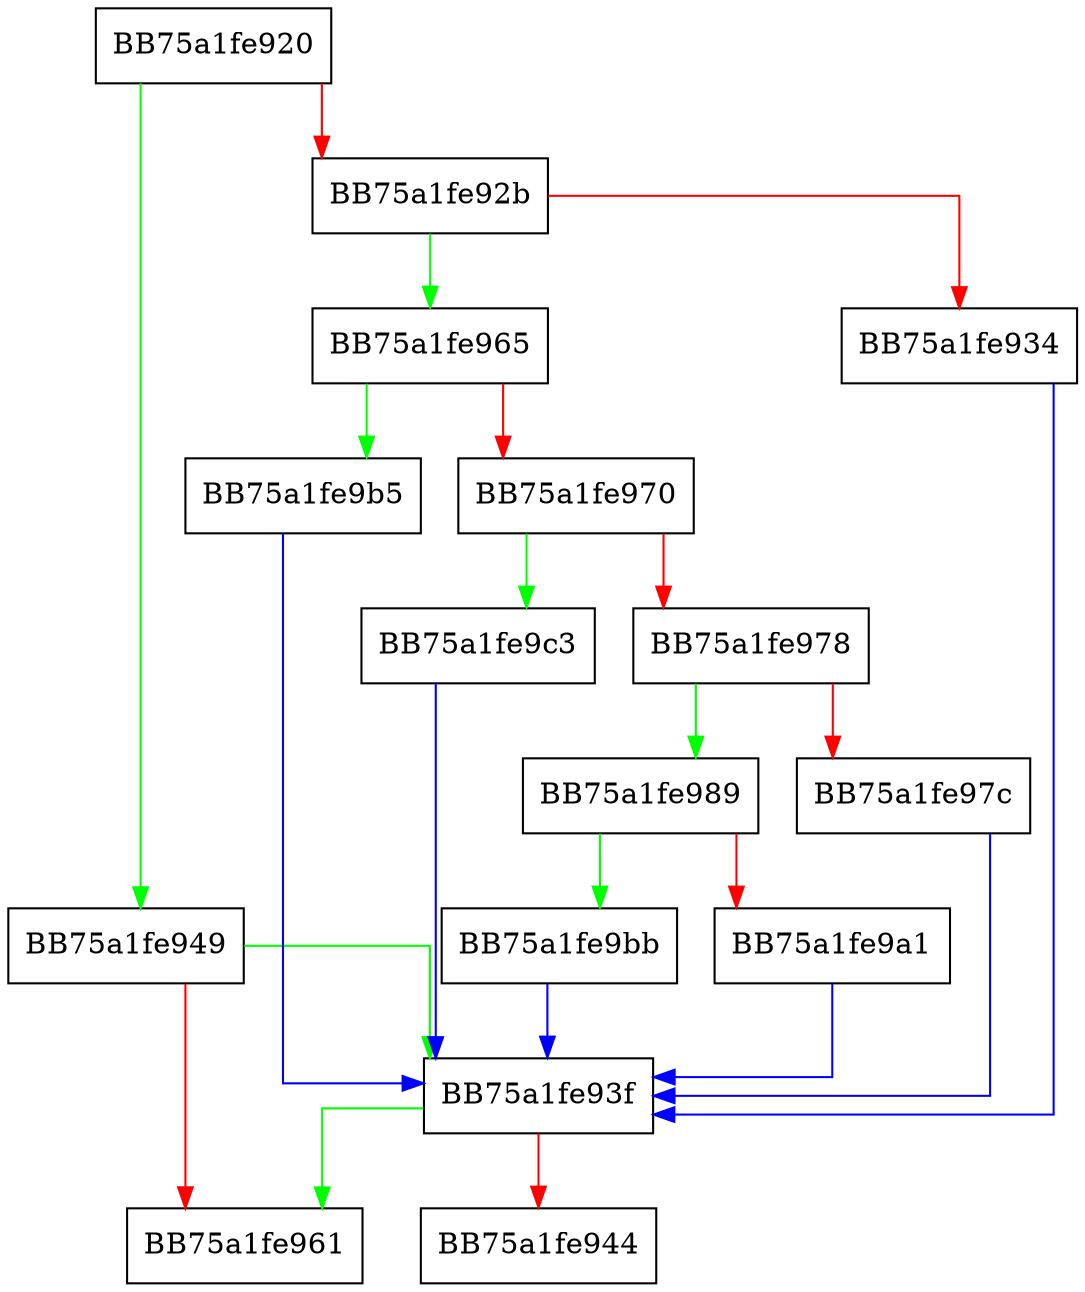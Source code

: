 digraph lua_type {
  node [shape="box"];
  graph [splines=ortho];
  BB75a1fe920 -> BB75a1fe949 [color="green"];
  BB75a1fe920 -> BB75a1fe92b [color="red"];
  BB75a1fe92b -> BB75a1fe965 [color="green"];
  BB75a1fe92b -> BB75a1fe934 [color="red"];
  BB75a1fe934 -> BB75a1fe93f [color="blue"];
  BB75a1fe93f -> BB75a1fe961 [color="green"];
  BB75a1fe93f -> BB75a1fe944 [color="red"];
  BB75a1fe949 -> BB75a1fe93f [color="green"];
  BB75a1fe949 -> BB75a1fe961 [color="red"];
  BB75a1fe965 -> BB75a1fe9b5 [color="green"];
  BB75a1fe965 -> BB75a1fe970 [color="red"];
  BB75a1fe970 -> BB75a1fe9c3 [color="green"];
  BB75a1fe970 -> BB75a1fe978 [color="red"];
  BB75a1fe978 -> BB75a1fe989 [color="green"];
  BB75a1fe978 -> BB75a1fe97c [color="red"];
  BB75a1fe97c -> BB75a1fe93f [color="blue"];
  BB75a1fe989 -> BB75a1fe9bb [color="green"];
  BB75a1fe989 -> BB75a1fe9a1 [color="red"];
  BB75a1fe9a1 -> BB75a1fe93f [color="blue"];
  BB75a1fe9b5 -> BB75a1fe93f [color="blue"];
  BB75a1fe9bb -> BB75a1fe93f [color="blue"];
  BB75a1fe9c3 -> BB75a1fe93f [color="blue"];
}